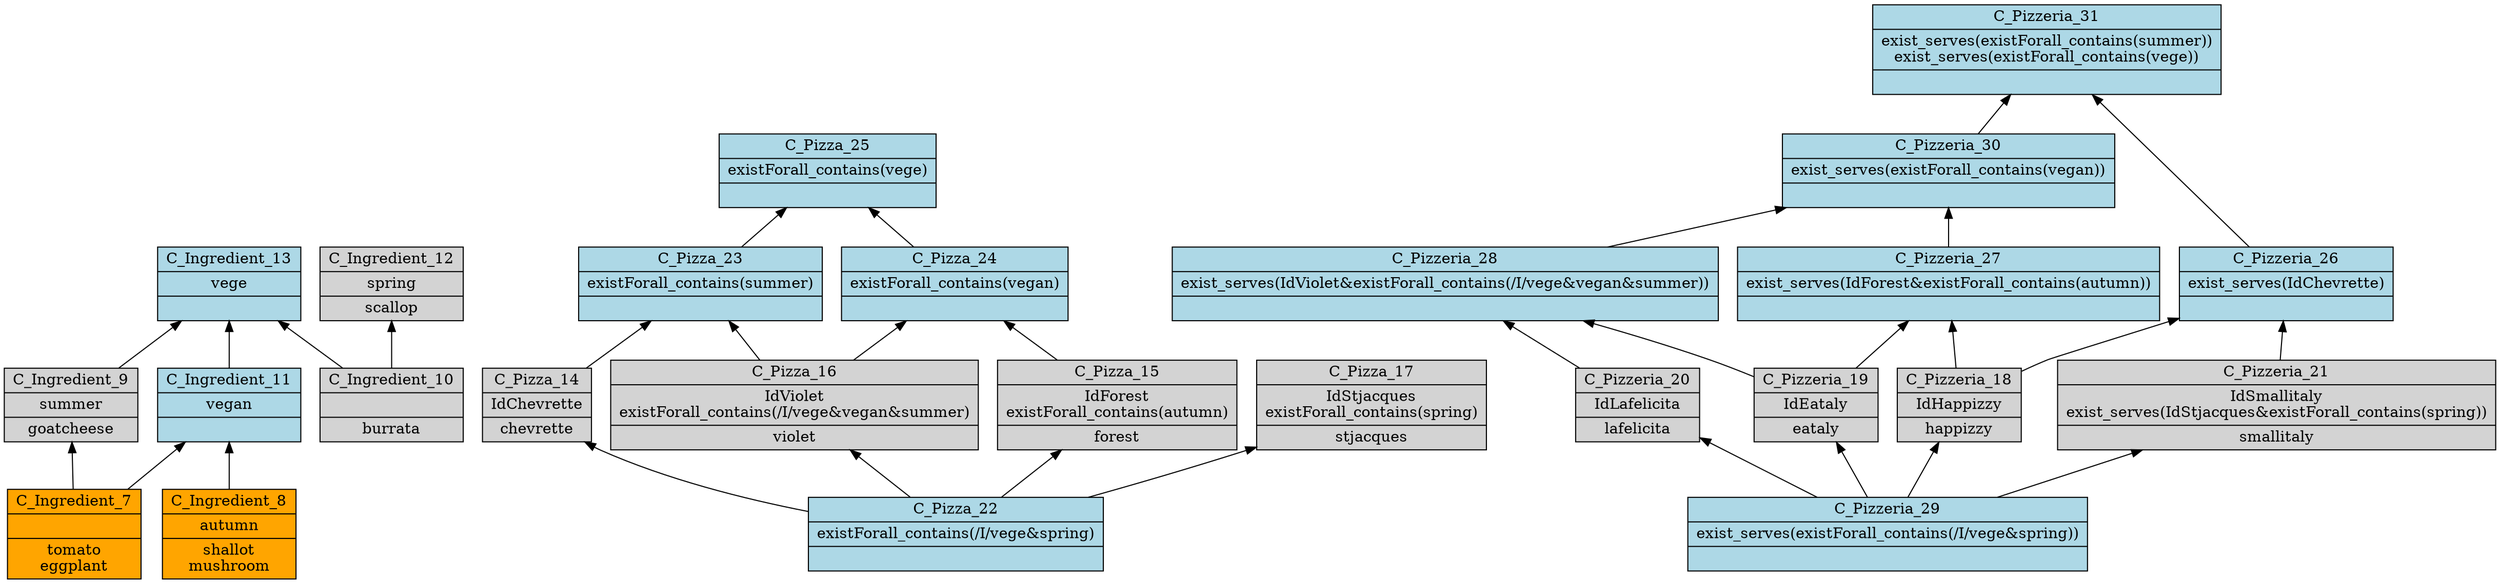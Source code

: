digraph G { 
	rankdir=BT;
subgraph Ingredient { 
label="Ingredient";
7 [shape=record,style=filled,fillcolor=orange,label="{C_Ingredient_7||tomato\neggplant\n}"];
8 [shape=record,style=filled,fillcolor=orange,label="{C_Ingredient_8|autumn\n|shallot\nmushroom\n}"];
9 [shape=record,style=filled,label="{C_Ingredient_9|summer\n|goatcheese\n}"];
10 [shape=record,style=filled,label="{C_Ingredient_10||burrata\n}"];
11 [shape=record,style=filled,fillcolor=lightblue,label="{C_Ingredient_11|vegan\n|}"];
12 [shape=record,style=filled,label="{C_Ingredient_12|spring\n|scallop\n}"];
13 [shape=record,style=filled,fillcolor=lightblue,label="{C_Ingredient_13|vege\n|}"];
	7 -> 9
	7 -> 11
	8 -> 11
	10 -> 12
	9 -> 13
	10 -> 13
	11 -> 13
}
subgraph Pizza { 
label="Pizza";
22 [shape=record,style=filled,fillcolor=lightblue,label="{C_Pizza_22|existForall_contains(/I/vege&spring)\n|}"];
16 [shape=record,style=filled,label="{C_Pizza_16|IdViolet\nexistForall_contains(/I/vege&vegan&summer)\n|violet\n}"];
14 [shape=record,style=filled,label="{C_Pizza_14|IdChevrette\n|chevrette\n}"];
15 [shape=record,style=filled,label="{C_Pizza_15|IdForest\nexistForall_contains(autumn)\n|forest\n}"];
23 [shape=record,style=filled,fillcolor=lightblue,label="{C_Pizza_23|existForall_contains(summer)\n|}"];
24 [shape=record,style=filled,fillcolor=lightblue,label="{C_Pizza_24|existForall_contains(vegan)\n|}"];
17 [shape=record,style=filled,label="{C_Pizza_17|IdStjacques\nexistForall_contains(spring)\n|stjacques\n}"];
25 [shape=record,style=filled,fillcolor=lightblue,label="{C_Pizza_25|existForall_contains(vege)\n|}"];
	22 -> 16
	22 -> 14
	22 -> 15
	16 -> 23
	14 -> 23
	16 -> 24
	15 -> 24
	22 -> 17
	23 -> 25
	24 -> 25
}
subgraph Pizzeria { 
label="Pizzeria";
29 [shape=record,style=filled,fillcolor=lightblue,label="{C_Pizzeria_29|exist_serves(existForall_contains(/I/vege&spring))\n|}"];
18 [shape=record,style=filled,label="{C_Pizzeria_18|IdHappizzy\n|happizzy\n}"];
19 [shape=record,style=filled,label="{C_Pizzeria_19|IdEataly\n|eataly\n}"];
20 [shape=record,style=filled,label="{C_Pizzeria_20|IdLafelicita\n|lafelicita\n}"];
21 [shape=record,style=filled,label="{C_Pizzeria_21|IdSmallitaly\nexist_serves(IdStjacques&existForall_contains(spring))\n|smallitaly\n}"];
27 [shape=record,style=filled,fillcolor=lightblue,label="{C_Pizzeria_27|exist_serves(IdForest&existForall_contains(autumn))\n|}"];
28 [shape=record,style=filled,fillcolor=lightblue,label="{C_Pizzeria_28|exist_serves(IdViolet&existForall_contains(/I/vege&vegan&summer))\n|}"];
30 [shape=record,style=filled,fillcolor=lightblue,label="{C_Pizzeria_30|exist_serves(existForall_contains(vegan))\n|}"];
26 [shape=record,style=filled,fillcolor=lightblue,label="{C_Pizzeria_26|exist_serves(IdChevrette)\n|}"];
31 [shape=record,style=filled,fillcolor=lightblue,label="{C_Pizzeria_31|exist_serves(existForall_contains(summer))\nexist_serves(existForall_contains(vege))\n|}"];
	29 -> 18
	29 -> 19
	29 -> 20
	29 -> 21
	18 -> 27
	19 -> 27
	19 -> 28
	20 -> 28
	27 -> 30
	28 -> 30
	18 -> 26
	21 -> 26
	30 -> 31
	26 -> 31
}
}